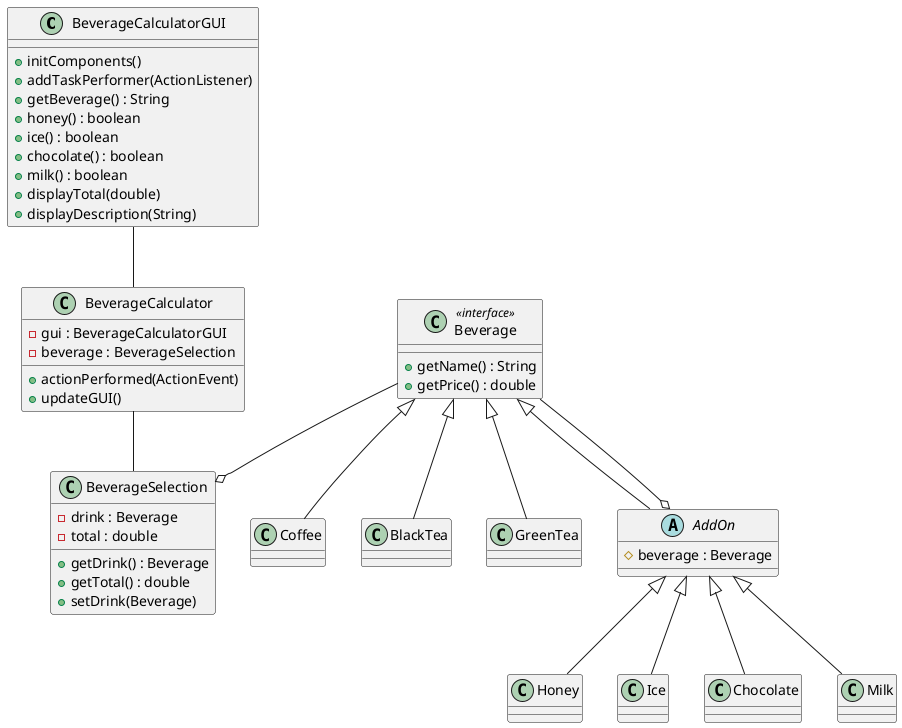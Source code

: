@startuml

BeverageCalculatorGUI -- BeverageCalculator
BeverageCalculator -- BeverageSelection
Beverage --o BeverageSelection
Beverage <|-- Coffee
Beverage <|-- BlackTea
Beverage <|-- GreenTea
Beverage <|-- AddOn
AddOn o-- Beverage
AddOn <|-- Honey
AddOn <|-- Ice
AddOn <|-- Chocolate
AddOn <|-- Milk

class BeverageCalculatorGUI {
    +initComponents()
    +addTaskPerformer(ActionListener)
    +getBeverage() : String
    +honey() : boolean
    +ice() : boolean
    +chocolate() : boolean
    +milk() : boolean
    +displayTotal(double)
    +displayDescription(String)
}

class BeverageCalculator {
    -gui : BeverageCalculatorGUI
    -beverage : BeverageSelection
    +actionPerformed(ActionEvent)
    +updateGUI()
}

class BeverageSelection {
    -drink : Beverage
    -total : double
    +getDrink() : Beverage
    +getTotal() : double
    +setDrink(Beverage)
}

class Beverage <<interface>> {
    +getName() : String
    +getPrice() : double
}

abstract class AddOn {
    #beverage : Beverage
}

@enduml